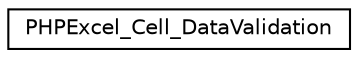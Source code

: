 digraph "Иерархия классов. Графический вид."
{
  edge [fontname="Helvetica",fontsize="10",labelfontname="Helvetica",labelfontsize="10"];
  node [fontname="Helvetica",fontsize="10",shape=record];
  rankdir="LR";
  Node0 [label="PHPExcel_Cell_DataValidation",height=0.2,width=0.4,color="black", fillcolor="white", style="filled",URL="$class_p_h_p_excel___cell___data_validation.html"];
}
